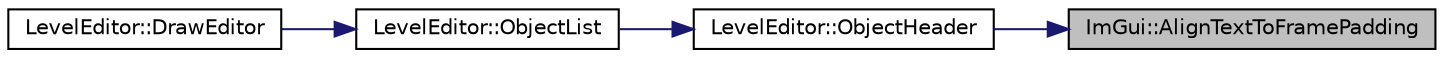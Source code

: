 digraph "ImGui::AlignTextToFramePadding"
{
 // LATEX_PDF_SIZE
  edge [fontname="Helvetica",fontsize="10",labelfontname="Helvetica",labelfontsize="10"];
  node [fontname="Helvetica",fontsize="10",shape=record];
  rankdir="RL";
  Node1 [label="ImGui::AlignTextToFramePadding",height=0.2,width=0.4,color="black", fillcolor="grey75", style="filled", fontcolor="black",tooltip=" "];
  Node1 -> Node2 [dir="back",color="midnightblue",fontsize="10",style="solid"];
  Node2 [label="LevelEditor::ObjectHeader",height=0.2,width=0.4,color="black", fillcolor="white", style="filled",URL="$class_level_editor.html#a5ce65e32e9be38dc053d25a18e0018de",tooltip=" "];
  Node2 -> Node3 [dir="back",color="midnightblue",fontsize="10",style="solid"];
  Node3 [label="LevelEditor::ObjectList",height=0.2,width=0.4,color="black", fillcolor="white", style="filled",URL="$class_level_editor.html#a5d2e208fa4bc8f4fd463c8bc09e209f0",tooltip=" "];
  Node3 -> Node4 [dir="back",color="midnightblue",fontsize="10",style="solid"];
  Node4 [label="LevelEditor::DrawEditor",height=0.2,width=0.4,color="black", fillcolor="white", style="filled",URL="$class_level_editor.html#a4582620d8c322b6cb1d68dd32dcf5048",tooltip=" "];
}
